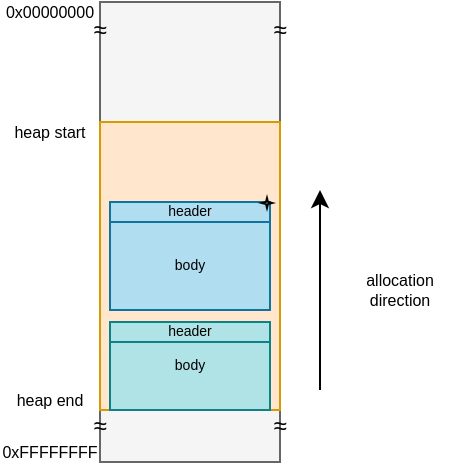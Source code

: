 <mxfile version="26.0.14">
  <diagram name="Seite-1" id="xeU27EbtqhHBBnQHDd9D">
    <mxGraphModel dx="548" dy="318" grid="1" gridSize="10" guides="1" tooltips="1" connect="1" arrows="1" fold="1" page="1" pageScale="1" pageWidth="1169" pageHeight="827" math="0" shadow="0">
      <root>
        <mxCell id="0" />
        <mxCell id="1" parent="0" />
        <mxCell id="8vbVWA7YMWwMjks8ZIsW-3" value="" style="rounded=0;whiteSpace=wrap;html=1;fillColor=#f5f5f5;strokeColor=#666666;fontColor=#333333;" vertex="1" parent="1">
          <mxGeometry x="500" y="270" width="90" height="230" as="geometry" />
        </mxCell>
        <mxCell id="8vbVWA7YMWwMjks8ZIsW-4" value="0x00000000" style="text;html=1;align=center;verticalAlign=middle;whiteSpace=wrap;rounded=0;fontSize=8;" vertex="1" parent="1">
          <mxGeometry x="450" y="270" width="50" height="10" as="geometry" />
        </mxCell>
        <mxCell id="8vbVWA7YMWwMjks8ZIsW-7" value="0xFFFFFFFF" style="text;html=1;align=center;verticalAlign=middle;whiteSpace=wrap;rounded=0;fontSize=8;" vertex="1" parent="1">
          <mxGeometry x="450" y="490" width="50" height="10" as="geometry" />
        </mxCell>
        <mxCell id="8vbVWA7YMWwMjks8ZIsW-9" value="" style="rounded=0;whiteSpace=wrap;html=1;fillColor=#ffe6cc;strokeColor=#d79b00;" vertex="1" parent="1">
          <mxGeometry x="500" y="330" width="90" height="144" as="geometry" />
        </mxCell>
        <mxCell id="8vbVWA7YMWwMjks8ZIsW-10" value="heap end" style="text;html=1;align=center;verticalAlign=middle;whiteSpace=wrap;rounded=0;fontSize=8;" vertex="1" parent="1">
          <mxGeometry x="450" y="464" width="50" height="10" as="geometry" />
        </mxCell>
        <mxCell id="8vbVWA7YMWwMjks8ZIsW-11" value="&lt;div&gt;heap start&lt;/div&gt;" style="text;html=1;align=center;verticalAlign=middle;whiteSpace=wrap;rounded=0;fontSize=8;" vertex="1" parent="1">
          <mxGeometry x="450" y="330" width="50" height="10" as="geometry" />
        </mxCell>
        <mxCell id="8vbVWA7YMWwMjks8ZIsW-12" value="body" style="rounded=0;whiteSpace=wrap;html=1;fillColor=#b0e3e6;strokeColor=#0e8088;fontSize=7;" vertex="1" parent="1">
          <mxGeometry x="505" y="430" width="80" height="44" as="geometry" />
        </mxCell>
        <mxCell id="8vbVWA7YMWwMjks8ZIsW-13" value="body" style="rounded=0;whiteSpace=wrap;html=1;fillColor=#b1ddf0;strokeColor=#10739e;fontSize=7;" vertex="1" parent="1">
          <mxGeometry x="505" y="380" width="80" height="44" as="geometry" />
        </mxCell>
        <mxCell id="8vbVWA7YMWwMjks8ZIsW-16" value="header" style="rounded=0;whiteSpace=wrap;html=1;fillColor=#b0e3e6;strokeColor=#0e8088;fontSize=7;" vertex="1" parent="1">
          <mxGeometry x="505" y="430" width="80" height="10" as="geometry" />
        </mxCell>
        <mxCell id="8vbVWA7YMWwMjks8ZIsW-17" value="header" style="rounded=0;whiteSpace=wrap;html=1;fillColor=#b1ddf0;strokeColor=#10739e;fontSize=7;align=center;verticalAlign=middle;" vertex="1" parent="1">
          <mxGeometry x="505" y="370" width="80" height="10" as="geometry" />
        </mxCell>
        <mxCell id="8vbVWA7YMWwMjks8ZIsW-19" value="" style="endArrow=classic;html=1;rounded=0;" edge="1" parent="1">
          <mxGeometry width="50" height="50" relative="1" as="geometry">
            <mxPoint x="610" y="464" as="sourcePoint" />
            <mxPoint x="610" y="364" as="targetPoint" />
          </mxGeometry>
        </mxCell>
        <mxCell id="8vbVWA7YMWwMjks8ZIsW-20" value="&lt;div&gt;allocation&lt;/div&gt;&lt;div&gt;direction&lt;/div&gt;" style="text;html=1;align=center;verticalAlign=middle;whiteSpace=wrap;rounded=0;fontSize=8;" vertex="1" parent="1">
          <mxGeometry x="620" y="404" width="60" height="20" as="geometry" />
        </mxCell>
        <mxCell id="8vbVWA7YMWwMjks8ZIsW-21" value="≈" style="text;html=1;align=center;verticalAlign=middle;whiteSpace=wrap;rounded=0;" vertex="1" parent="1">
          <mxGeometry x="495" y="477" width="10" height="10" as="geometry" />
        </mxCell>
        <mxCell id="8vbVWA7YMWwMjks8ZIsW-22" value="≈" style="text;html=1;align=center;verticalAlign=middle;whiteSpace=wrap;rounded=0;" vertex="1" parent="1">
          <mxGeometry x="585" y="477" width="10" height="10" as="geometry" />
        </mxCell>
        <mxCell id="8vbVWA7YMWwMjks8ZIsW-24" value="≈" style="text;html=1;align=center;verticalAlign=middle;whiteSpace=wrap;rounded=0;" vertex="1" parent="1">
          <mxGeometry x="495" y="279" width="10" height="10" as="geometry" />
        </mxCell>
        <mxCell id="8vbVWA7YMWwMjks8ZIsW-25" value="≈" style="text;html=1;align=center;verticalAlign=middle;whiteSpace=wrap;rounded=0;" vertex="1" parent="1">
          <mxGeometry x="585" y="279" width="10" height="10" as="geometry" />
        </mxCell>
        <mxCell id="8vbVWA7YMWwMjks8ZIsW-27" value="" style="verticalLabelPosition=bottom;verticalAlign=top;html=1;shape=mxgraph.basic.4_point_star_2;dx=0.8;strokeWidth=1;" vertex="1" parent="1">
          <mxGeometry x="581" y="368" width="5" height="5" as="geometry" />
        </mxCell>
      </root>
    </mxGraphModel>
  </diagram>
</mxfile>
